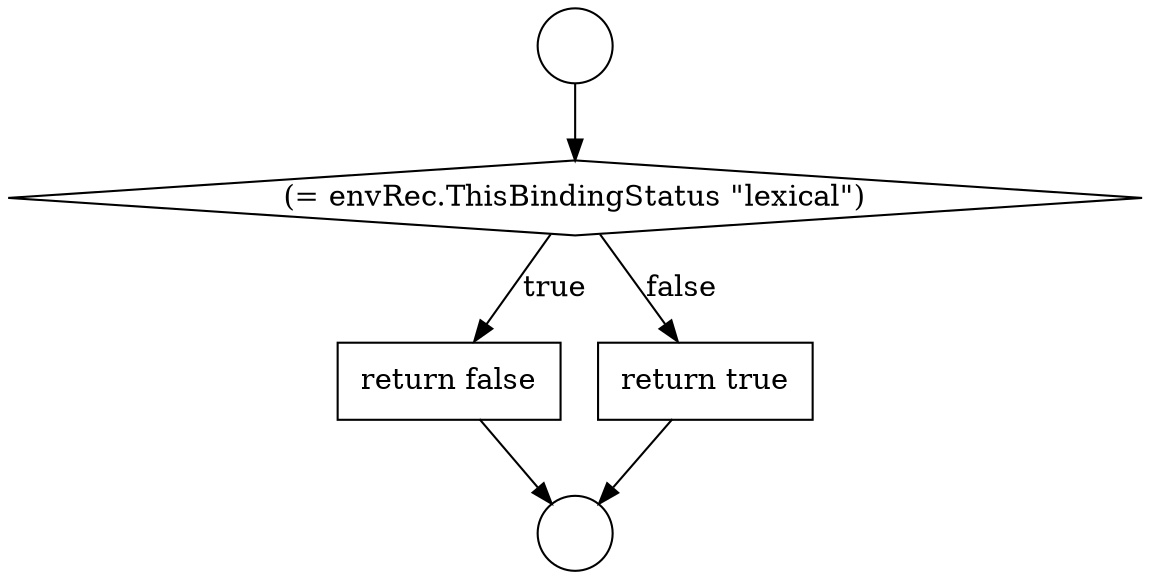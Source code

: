 digraph {
  node1153 [shape=circle label=" " color="black" fillcolor="white" style=filled]
  node1155 [shape=diamond, label=<<font color="black">(= envRec.ThisBindingStatus &quot;lexical&quot;)</font>> color="black" fillcolor="white" style=filled]
  node1154 [shape=circle label=" " color="black" fillcolor="white" style=filled]
  node1156 [shape=none, margin=0, label=<<font color="black">
    <table border="0" cellborder="1" cellspacing="0" cellpadding="10">
      <tr><td align="left">return false</td></tr>
    </table>
  </font>> color="black" fillcolor="white" style=filled]
  node1157 [shape=none, margin=0, label=<<font color="black">
    <table border="0" cellborder="1" cellspacing="0" cellpadding="10">
      <tr><td align="left">return true</td></tr>
    </table>
  </font>> color="black" fillcolor="white" style=filled]
  node1153 -> node1155 [ color="black"]
  node1155 -> node1156 [label=<<font color="black">true</font>> color="black"]
  node1155 -> node1157 [label=<<font color="black">false</font>> color="black"]
  node1156 -> node1154 [ color="black"]
  node1157 -> node1154 [ color="black"]
}
